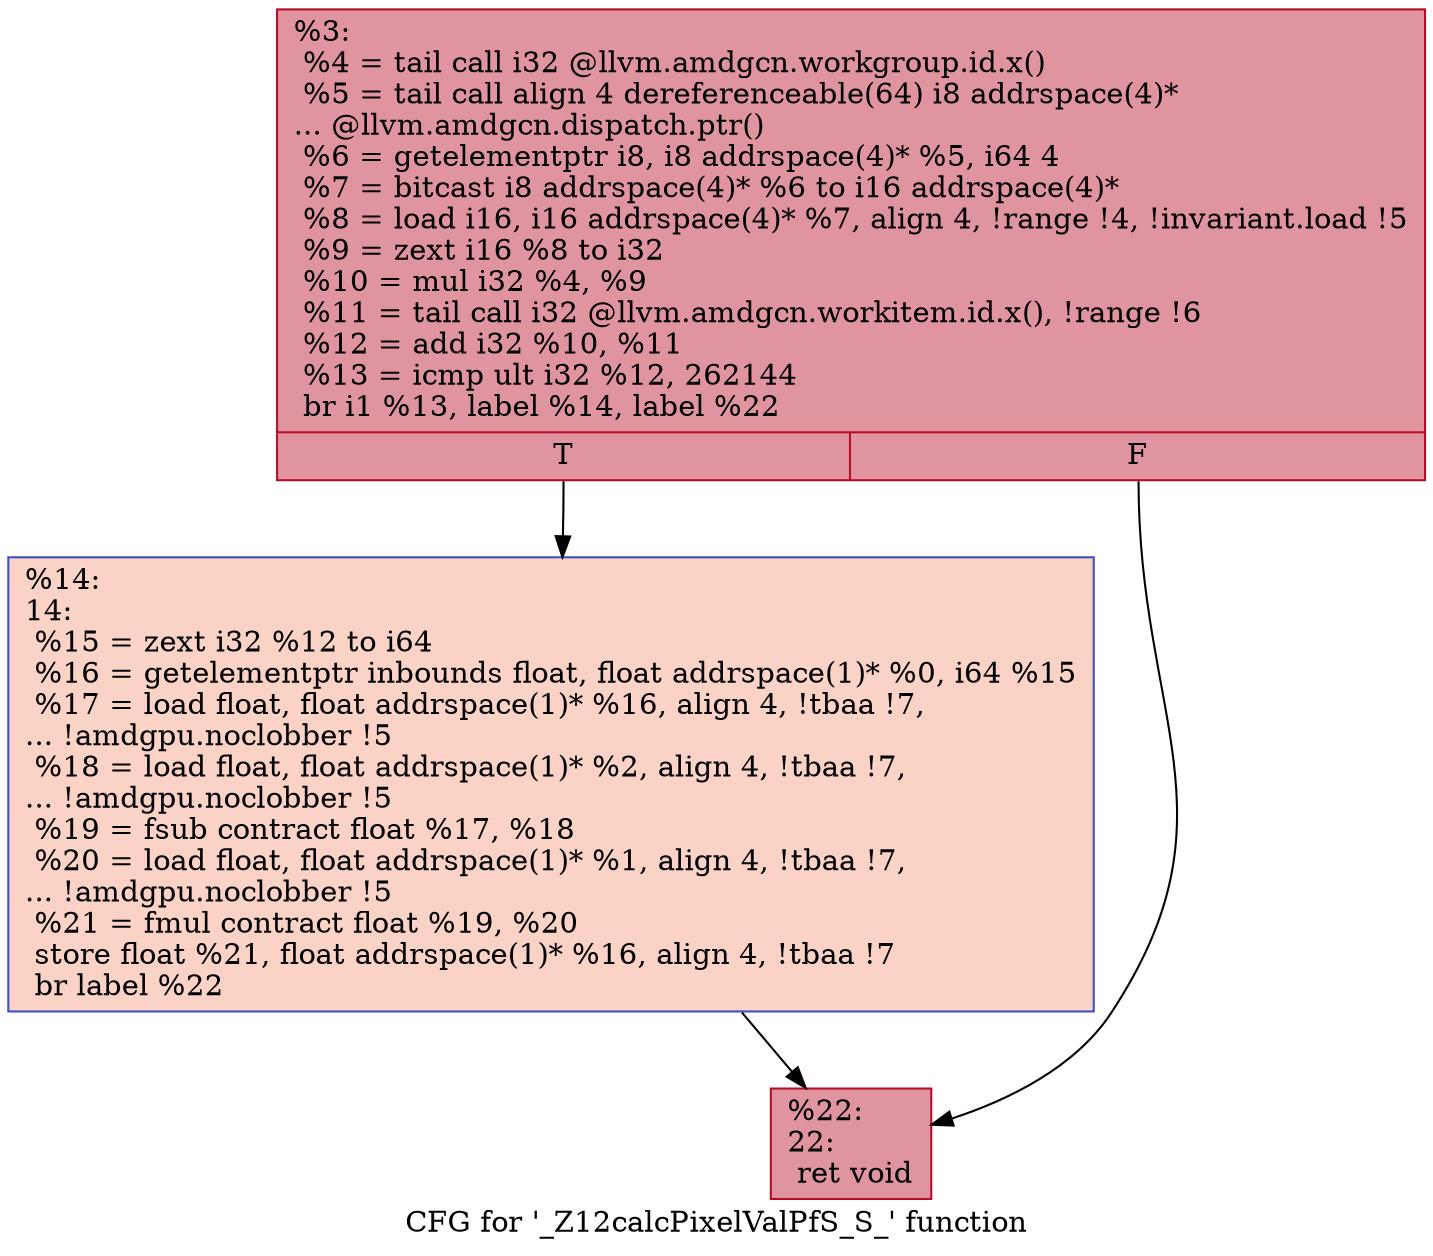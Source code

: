 digraph "CFG for '_Z12calcPixelValPfS_S_' function" {
	label="CFG for '_Z12calcPixelValPfS_S_' function";

	Node0x48180b0 [shape=record,color="#b70d28ff", style=filled, fillcolor="#b70d2870",label="{%3:\l  %4 = tail call i32 @llvm.amdgcn.workgroup.id.x()\l  %5 = tail call align 4 dereferenceable(64) i8 addrspace(4)*\l... @llvm.amdgcn.dispatch.ptr()\l  %6 = getelementptr i8, i8 addrspace(4)* %5, i64 4\l  %7 = bitcast i8 addrspace(4)* %6 to i16 addrspace(4)*\l  %8 = load i16, i16 addrspace(4)* %7, align 4, !range !4, !invariant.load !5\l  %9 = zext i16 %8 to i32\l  %10 = mul i32 %4, %9\l  %11 = tail call i32 @llvm.amdgcn.workitem.id.x(), !range !6\l  %12 = add i32 %10, %11\l  %13 = icmp ult i32 %12, 262144\l  br i1 %13, label %14, label %22\l|{<s0>T|<s1>F}}"];
	Node0x48180b0:s0 -> Node0x4819fb0;
	Node0x48180b0:s1 -> Node0x481a040;
	Node0x4819fb0 [shape=record,color="#3d50c3ff", style=filled, fillcolor="#f59c7d70",label="{%14:\l14:                                               \l  %15 = zext i32 %12 to i64\l  %16 = getelementptr inbounds float, float addrspace(1)* %0, i64 %15\l  %17 = load float, float addrspace(1)* %16, align 4, !tbaa !7,\l... !amdgpu.noclobber !5\l  %18 = load float, float addrspace(1)* %2, align 4, !tbaa !7,\l... !amdgpu.noclobber !5\l  %19 = fsub contract float %17, %18\l  %20 = load float, float addrspace(1)* %1, align 4, !tbaa !7,\l... !amdgpu.noclobber !5\l  %21 = fmul contract float %19, %20\l  store float %21, float addrspace(1)* %16, align 4, !tbaa !7\l  br label %22\l}"];
	Node0x4819fb0 -> Node0x481a040;
	Node0x481a040 [shape=record,color="#b70d28ff", style=filled, fillcolor="#b70d2870",label="{%22:\l22:                                               \l  ret void\l}"];
}
